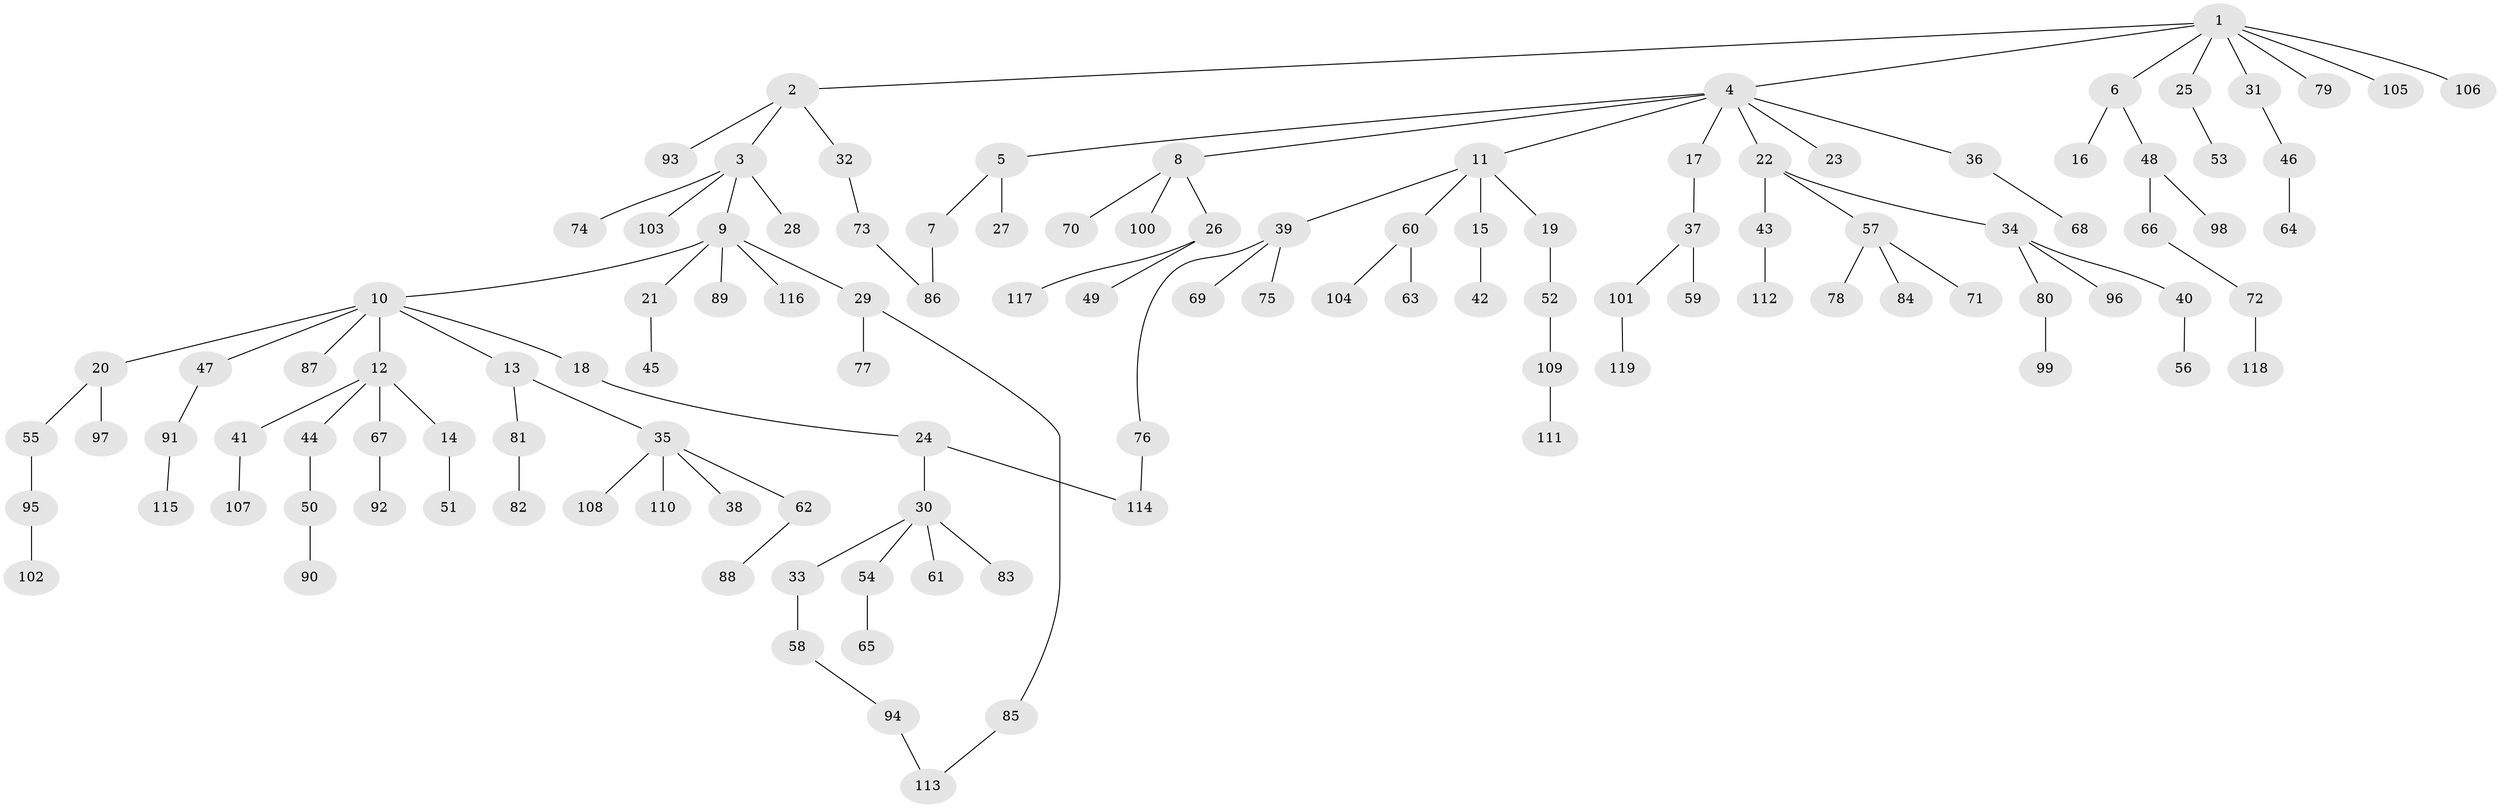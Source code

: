 // Generated by graph-tools (version 1.1) at 2025/25/03/09/25 03:25:31]
// undirected, 119 vertices, 121 edges
graph export_dot {
graph [start="1"]
  node [color=gray90,style=filled];
  1;
  2;
  3;
  4;
  5;
  6;
  7;
  8;
  9;
  10;
  11;
  12;
  13;
  14;
  15;
  16;
  17;
  18;
  19;
  20;
  21;
  22;
  23;
  24;
  25;
  26;
  27;
  28;
  29;
  30;
  31;
  32;
  33;
  34;
  35;
  36;
  37;
  38;
  39;
  40;
  41;
  42;
  43;
  44;
  45;
  46;
  47;
  48;
  49;
  50;
  51;
  52;
  53;
  54;
  55;
  56;
  57;
  58;
  59;
  60;
  61;
  62;
  63;
  64;
  65;
  66;
  67;
  68;
  69;
  70;
  71;
  72;
  73;
  74;
  75;
  76;
  77;
  78;
  79;
  80;
  81;
  82;
  83;
  84;
  85;
  86;
  87;
  88;
  89;
  90;
  91;
  92;
  93;
  94;
  95;
  96;
  97;
  98;
  99;
  100;
  101;
  102;
  103;
  104;
  105;
  106;
  107;
  108;
  109;
  110;
  111;
  112;
  113;
  114;
  115;
  116;
  117;
  118;
  119;
  1 -- 2;
  1 -- 4;
  1 -- 6;
  1 -- 25;
  1 -- 31;
  1 -- 79;
  1 -- 105;
  1 -- 106;
  2 -- 3;
  2 -- 32;
  2 -- 93;
  3 -- 9;
  3 -- 28;
  3 -- 74;
  3 -- 103;
  4 -- 5;
  4 -- 8;
  4 -- 11;
  4 -- 17;
  4 -- 22;
  4 -- 23;
  4 -- 36;
  5 -- 7;
  5 -- 27;
  6 -- 16;
  6 -- 48;
  7 -- 86;
  8 -- 26;
  8 -- 70;
  8 -- 100;
  9 -- 10;
  9 -- 21;
  9 -- 29;
  9 -- 89;
  9 -- 116;
  10 -- 12;
  10 -- 13;
  10 -- 18;
  10 -- 20;
  10 -- 47;
  10 -- 87;
  11 -- 15;
  11 -- 19;
  11 -- 39;
  11 -- 60;
  12 -- 14;
  12 -- 41;
  12 -- 44;
  12 -- 67;
  13 -- 35;
  13 -- 81;
  14 -- 51;
  15 -- 42;
  17 -- 37;
  18 -- 24;
  19 -- 52;
  20 -- 55;
  20 -- 97;
  21 -- 45;
  22 -- 34;
  22 -- 43;
  22 -- 57;
  24 -- 30;
  24 -- 114;
  25 -- 53;
  26 -- 49;
  26 -- 117;
  29 -- 77;
  29 -- 85;
  30 -- 33;
  30 -- 54;
  30 -- 61;
  30 -- 83;
  31 -- 46;
  32 -- 73;
  33 -- 58;
  34 -- 40;
  34 -- 80;
  34 -- 96;
  35 -- 38;
  35 -- 62;
  35 -- 108;
  35 -- 110;
  36 -- 68;
  37 -- 59;
  37 -- 101;
  39 -- 69;
  39 -- 75;
  39 -- 76;
  40 -- 56;
  41 -- 107;
  43 -- 112;
  44 -- 50;
  46 -- 64;
  47 -- 91;
  48 -- 66;
  48 -- 98;
  50 -- 90;
  52 -- 109;
  54 -- 65;
  55 -- 95;
  57 -- 71;
  57 -- 78;
  57 -- 84;
  58 -- 94;
  60 -- 63;
  60 -- 104;
  62 -- 88;
  66 -- 72;
  67 -- 92;
  72 -- 118;
  73 -- 86;
  76 -- 114;
  80 -- 99;
  81 -- 82;
  85 -- 113;
  91 -- 115;
  94 -- 113;
  95 -- 102;
  101 -- 119;
  109 -- 111;
}
